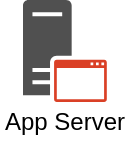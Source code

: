 <mxfile version="14.6.13" type="device"><diagram id="JG8I5rBvuIdu-FEefb3t" name="Seite-1"><mxGraphModel dx="1086" dy="966" grid="1" gridSize="10" guides="1" tooltips="1" connect="1" arrows="1" fold="1" page="1" pageScale="1" pageWidth="827" pageHeight="1169" math="0" shadow="0"><root><mxCell id="0"/><mxCell id="1" parent="0"/><mxCell id="aEKLLy8HmtXEuLSSPlYP-1" value="" style="group" vertex="1" connectable="0" parent="1"><mxGeometry x="40.0" y="40" width="64.75" height="71" as="geometry"/></mxCell><mxCell id="aEKLLy8HmtXEuLSSPlYP-2" value="" style="pointerEvents=1;shadow=0;dashed=0;html=1;strokeColor=none;fillColor=#505050;labelPosition=center;verticalLabelPosition=bottom;verticalAlign=top;outlineConnect=0;align=center;shape=mxgraph.office.servers.application_server_orange;aspect=fixed;" vertex="1" parent="aEKLLy8HmtXEuLSSPlYP-1"><mxGeometry x="11.5" width="41.9" height="51" as="geometry"/></mxCell><mxCell id="aEKLLy8HmtXEuLSSPlYP-3" value="App Server" style="text;html=1;strokeColor=none;fillColor=none;align=center;verticalAlign=middle;whiteSpace=wrap;rounded=0;" vertex="1" parent="aEKLLy8HmtXEuLSSPlYP-1"><mxGeometry y="51" width="64.75" height="20" as="geometry"/></mxCell></root></mxGraphModel></diagram></mxfile>